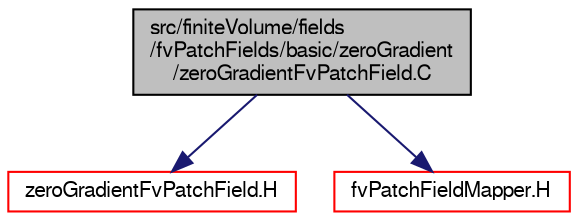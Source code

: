 digraph "src/finiteVolume/fields/fvPatchFields/basic/zeroGradient/zeroGradientFvPatchField.C"
{
  bgcolor="transparent";
  edge [fontname="FreeSans",fontsize="10",labelfontname="FreeSans",labelfontsize="10"];
  node [fontname="FreeSans",fontsize="10",shape=record];
  Node0 [label="src/finiteVolume/fields\l/fvPatchFields/basic/zeroGradient\l/zeroGradientFvPatchField.C",height=0.2,width=0.4,color="black", fillcolor="grey75", style="filled", fontcolor="black"];
  Node0 -> Node1 [color="midnightblue",fontsize="10",style="solid",fontname="FreeSans"];
  Node1 [label="zeroGradientFvPatchField.H",height=0.2,width=0.4,color="red",URL="$a01541.html"];
  Node0 -> Node188 [color="midnightblue",fontsize="10",style="solid",fontname="FreeSans"];
  Node188 [label="fvPatchFieldMapper.H",height=0.2,width=0.4,color="red",URL="$a02468.html"];
}
